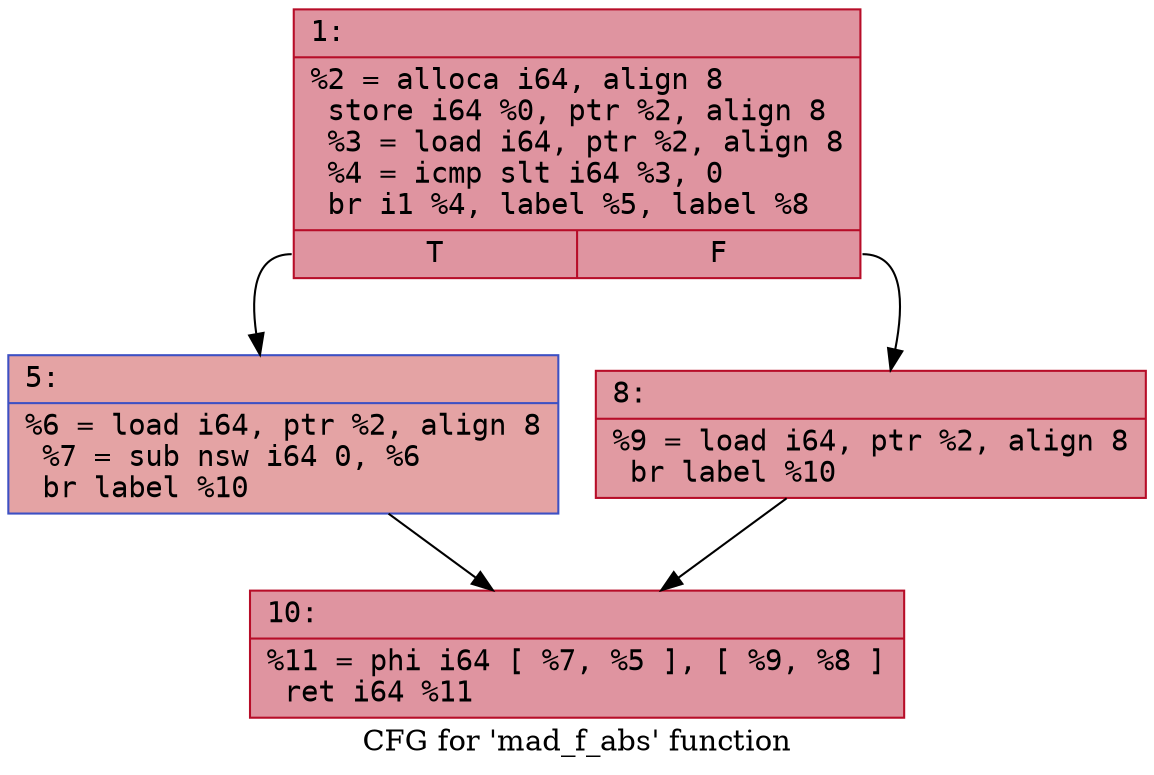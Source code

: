 digraph "CFG for 'mad_f_abs' function" {
	label="CFG for 'mad_f_abs' function";

	Node0x6000033b9ef0 [shape=record,color="#b70d28ff", style=filled, fillcolor="#b70d2870" fontname="Courier",label="{1:\l|  %2 = alloca i64, align 8\l  store i64 %0, ptr %2, align 8\l  %3 = load i64, ptr %2, align 8\l  %4 = icmp slt i64 %3, 0\l  br i1 %4, label %5, label %8\l|{<s0>T|<s1>F}}"];
	Node0x6000033b9ef0:s0 -> Node0x6000033b9ea0[tooltip="1 -> 5\nProbability 37.50%" ];
	Node0x6000033b9ef0:s1 -> Node0x6000033b9f40[tooltip="1 -> 8\nProbability 62.50%" ];
	Node0x6000033b9ea0 [shape=record,color="#3d50c3ff", style=filled, fillcolor="#c32e3170" fontname="Courier",label="{5:\l|  %6 = load i64, ptr %2, align 8\l  %7 = sub nsw i64 0, %6\l  br label %10\l}"];
	Node0x6000033b9ea0 -> Node0x6000033b9f90[tooltip="5 -> 10\nProbability 100.00%" ];
	Node0x6000033b9f40 [shape=record,color="#b70d28ff", style=filled, fillcolor="#bb1b2c70" fontname="Courier",label="{8:\l|  %9 = load i64, ptr %2, align 8\l  br label %10\l}"];
	Node0x6000033b9f40 -> Node0x6000033b9f90[tooltip="8 -> 10\nProbability 100.00%" ];
	Node0x6000033b9f90 [shape=record,color="#b70d28ff", style=filled, fillcolor="#b70d2870" fontname="Courier",label="{10:\l|  %11 = phi i64 [ %7, %5 ], [ %9, %8 ]\l  ret i64 %11\l}"];
}
